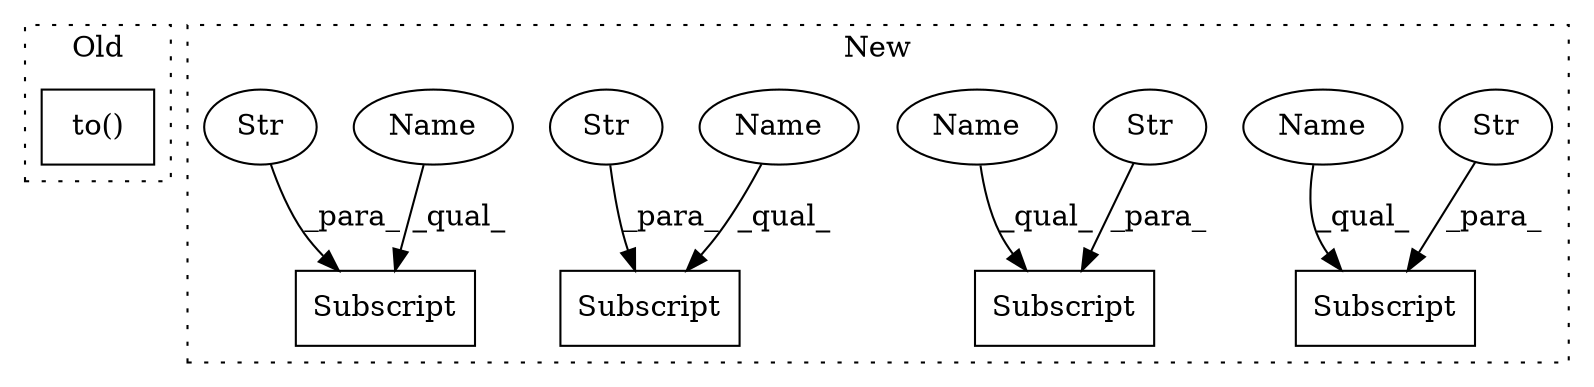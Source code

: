 digraph G {
subgraph cluster0 {
1 [label="to()" a="75" s="7643,7680" l="26,1" shape="box"];
label = "Old";
style="dotted";
}
subgraph cluster1 {
2 [label="Subscript" a="63" s="7032,0" l="23,0" shape="box"];
3 [label="Str" a="66" s="7037" l="17" shape="ellipse"];
4 [label="Subscript" a="63" s="6984,0" l="21,0" shape="box"];
5 [label="Str" a="66" s="6989" l="15" shape="ellipse"];
6 [label="Subscript" a="63" s="6856,0" l="22,0" shape="box"];
7 [label="Str" a="66" s="6861" l="16" shape="ellipse"];
8 [label="Subscript" a="63" s="6819,0" l="17,0" shape="box"];
9 [label="Str" a="66" s="6824" l="11" shape="ellipse"];
10 [label="Name" a="87" s="6856" l="4" shape="ellipse"];
11 [label="Name" a="87" s="6819" l="4" shape="ellipse"];
12 [label="Name" a="87" s="7032" l="4" shape="ellipse"];
13 [label="Name" a="87" s="6984" l="4" shape="ellipse"];
label = "New";
style="dotted";
}
3 -> 2 [label="_para_"];
5 -> 4 [label="_para_"];
7 -> 6 [label="_para_"];
9 -> 8 [label="_para_"];
10 -> 6 [label="_qual_"];
11 -> 8 [label="_qual_"];
12 -> 2 [label="_qual_"];
13 -> 4 [label="_qual_"];
}